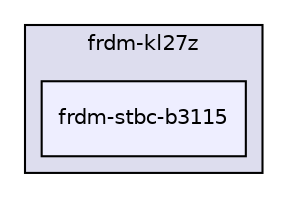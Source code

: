 digraph "boardkit/frdm-kl27z/frdm-stbc-b3115" {
  compound=true
  node [ fontsize="10", fontname="Helvetica"];
  edge [ labelfontsize="10", labelfontname="Helvetica"];
  subgraph clusterdir_abd342d108ad7d5a8a03af53b5f77dfc {
    graph [ bgcolor="#ddddee", pencolor="black", label="frdm-kl27z" fontname="Helvetica", fontsize="10", URL="dir_abd342d108ad7d5a8a03af53b5f77dfc.html"]
  dir_989bbf9153e4562fd17ee3ff5937fdd2 [shape=box, label="frdm-stbc-b3115", style="filled", fillcolor="#eeeeff", pencolor="black", URL="dir_989bbf9153e4562fd17ee3ff5937fdd2.html"];
  }
}
